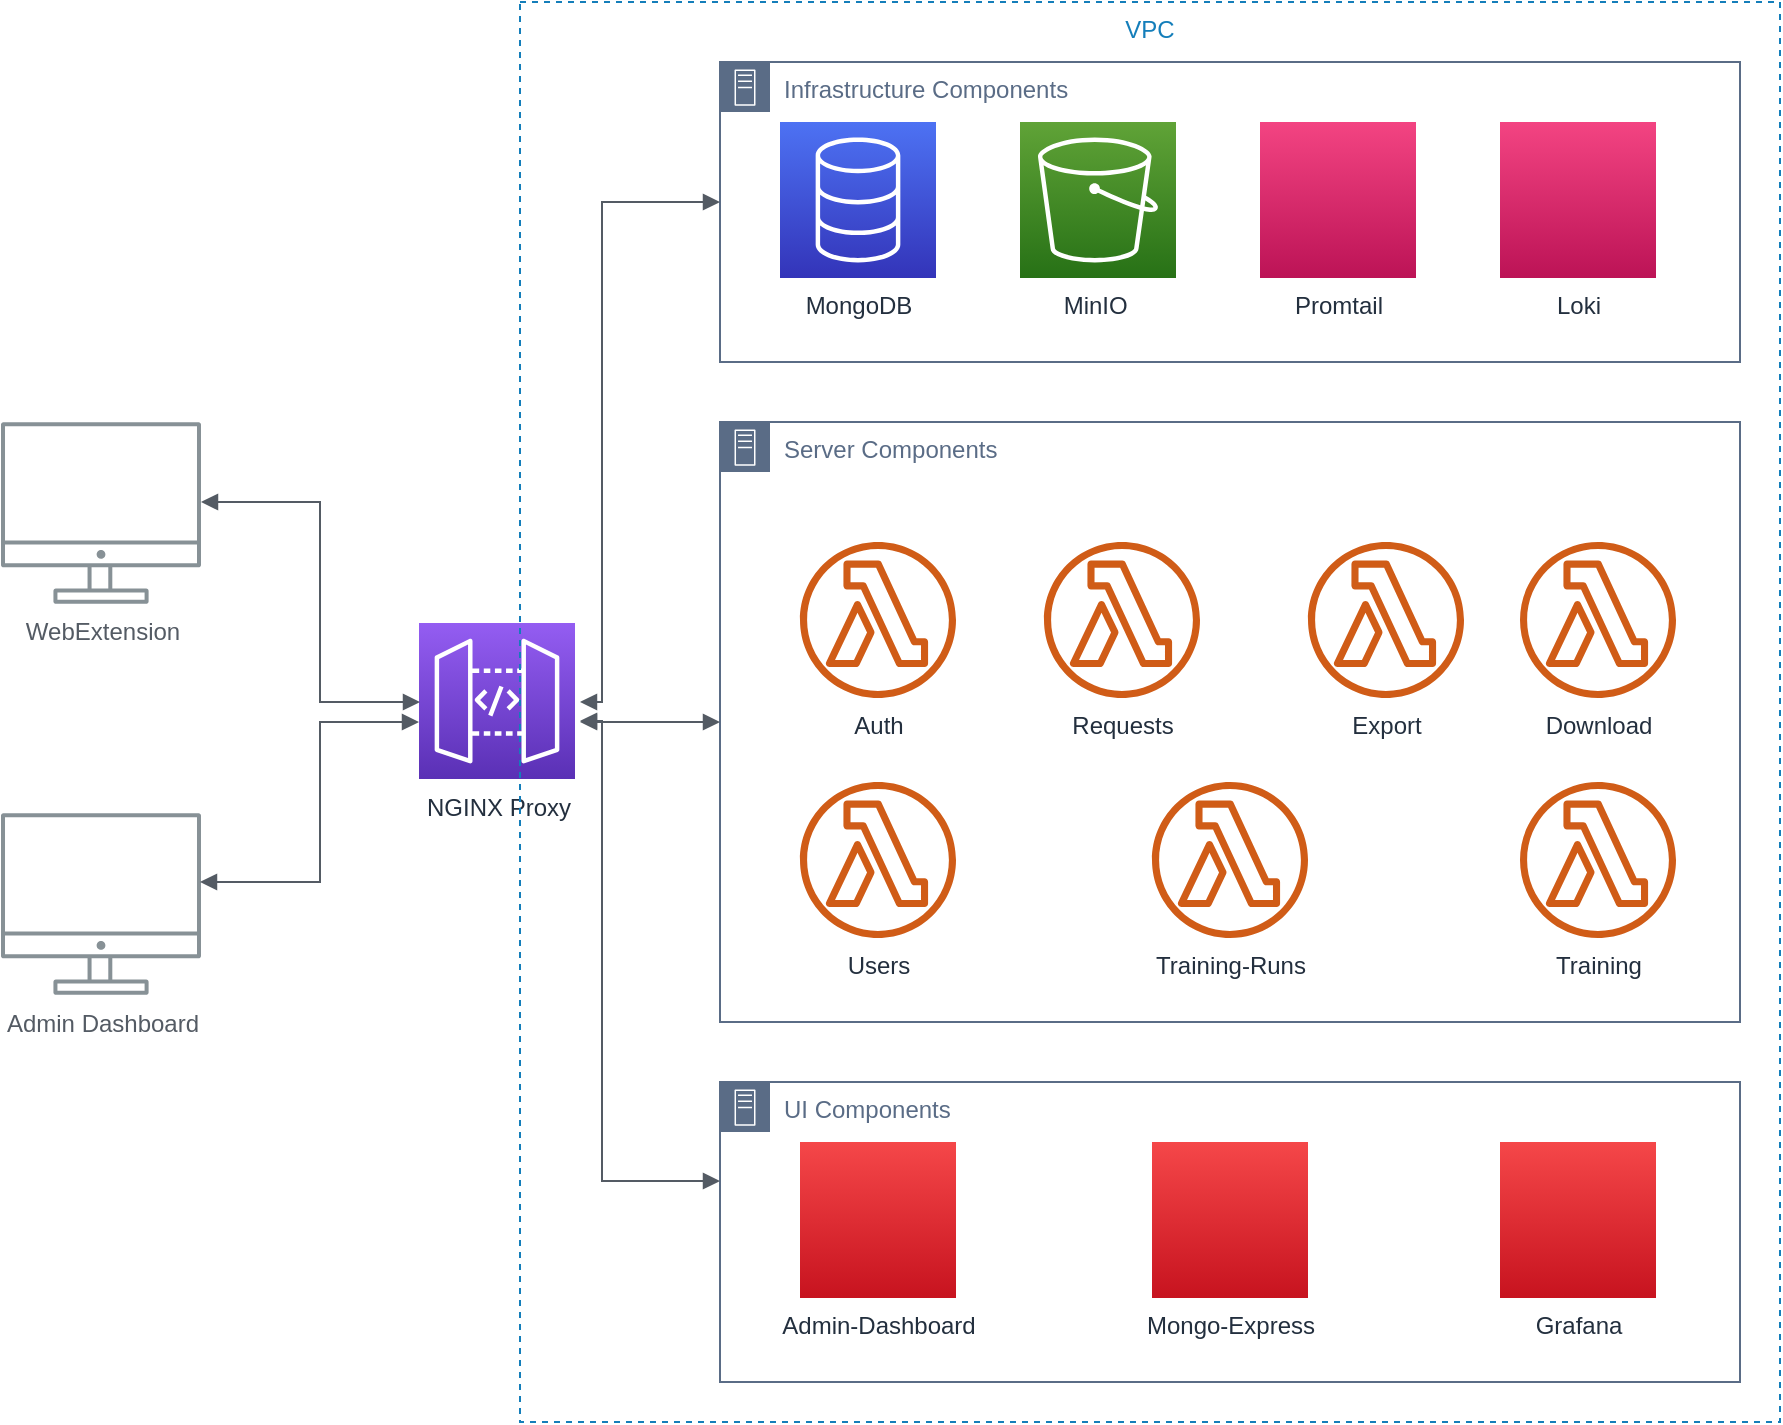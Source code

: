 <mxfile version="21.6.5" type="device">
  <diagram id="Ht1M8jgEwFfnCIfOTk4-" name="Page-1">
    <mxGraphModel dx="1800" dy="1038" grid="1" gridSize="10" guides="1" tooltips="1" connect="1" arrows="1" fold="1" page="1" pageScale="1" pageWidth="1169" pageHeight="827" math="0" shadow="0">
      <root>
        <mxCell id="0" />
        <mxCell id="1" parent="0" />
        <mxCell id="UEzPUAAOIrF-is8g5C7q-109" value="Admin Dashboard" style="outlineConnect=0;gradientColor=none;fontColor=#545B64;strokeColor=none;fillColor=#879196;dashed=0;verticalLabelPosition=bottom;verticalAlign=top;align=center;html=1;fontSize=12;fontStyle=0;aspect=fixed;shape=mxgraph.aws4.illustration_desktop;pointerEvents=1;labelBackgroundColor=#ffffff;" parent="1" vertex="1">
          <mxGeometry x="160.5" y="415.5" width="100" height="91" as="geometry" />
        </mxCell>
        <mxCell id="UEzPUAAOIrF-is8g5C7q-114" value="NGINX Proxy" style="outlineConnect=0;fontColor=#232F3E;gradientColor=#945DF2;gradientDirection=north;fillColor=#5A30B5;strokeColor=#ffffff;dashed=0;verticalLabelPosition=bottom;verticalAlign=top;align=center;html=1;fontSize=12;fontStyle=0;aspect=fixed;shape=mxgraph.aws4.resourceIcon;resIcon=mxgraph.aws4.api_gateway;labelBackgroundColor=#ffffff;" parent="1" vertex="1">
          <mxGeometry x="369.5" y="320.5" width="78" height="78" as="geometry" />
        </mxCell>
        <mxCell id="UEzPUAAOIrF-is8g5C7q-116" value="MinIO&amp;nbsp;" style="outlineConnect=0;fontColor=#232F3E;gradientColor=#60A337;gradientDirection=north;fillColor=#277116;strokeColor=#ffffff;dashed=0;verticalLabelPosition=bottom;verticalAlign=top;align=center;html=1;fontSize=12;fontStyle=0;aspect=fixed;shape=mxgraph.aws4.resourceIcon;resIcon=mxgraph.aws4.s3;labelBackgroundColor=#ffffff;" parent="1" vertex="1">
          <mxGeometry x="670.0" y="70" width="78" height="78" as="geometry" />
        </mxCell>
        <mxCell id="F-5jzw3enc7X4UnOHFdz-1" value="WebExtension" style="outlineConnect=0;gradientColor=none;fontColor=#545B64;strokeColor=none;fillColor=#879196;dashed=0;verticalLabelPosition=bottom;verticalAlign=top;align=center;html=1;fontSize=12;fontStyle=0;aspect=fixed;shape=mxgraph.aws4.illustration_desktop;pointerEvents=1;labelBackgroundColor=#ffffff;" vertex="1" parent="1">
          <mxGeometry x="160.5" y="220" width="100" height="91" as="geometry" />
        </mxCell>
        <mxCell id="F-5jzw3enc7X4UnOHFdz-10" value="" style="edgeStyle=orthogonalEdgeStyle;html=1;endArrow=block;elbow=vertical;startArrow=block;startFill=1;endFill=1;strokeColor=#545B64;rounded=0;" edge="1" parent="1" source="F-5jzw3enc7X4UnOHFdz-1">
          <mxGeometry width="100" relative="1" as="geometry">
            <mxPoint x="270" y="360" as="sourcePoint" />
            <mxPoint x="370" y="360" as="targetPoint" />
            <Array as="points">
              <mxPoint x="320" y="260" />
              <mxPoint x="320" y="360" />
            </Array>
          </mxGeometry>
        </mxCell>
        <mxCell id="F-5jzw3enc7X4UnOHFdz-11" value="" style="edgeStyle=orthogonalEdgeStyle;html=1;endArrow=block;elbow=vertical;startArrow=block;startFill=1;endFill=1;strokeColor=#545B64;rounded=0;" edge="1" parent="1">
          <mxGeometry width="100" relative="1" as="geometry">
            <mxPoint x="260" y="450" as="sourcePoint" />
            <mxPoint x="369.5" y="370" as="targetPoint" />
            <Array as="points">
              <mxPoint x="260" y="450" />
              <mxPoint x="320" y="450" />
              <mxPoint x="320" y="370" />
            </Array>
          </mxGeometry>
        </mxCell>
        <mxCell id="F-5jzw3enc7X4UnOHFdz-12" value="MongoDB" style="sketch=0;points=[[0,0,0],[0.25,0,0],[0.5,0,0],[0.75,0,0],[1,0,0],[0,1,0],[0.25,1,0],[0.5,1,0],[0.75,1,0],[1,1,0],[0,0.25,0],[0,0.5,0],[0,0.75,0],[1,0.25,0],[1,0.5,0],[1,0.75,0]];outlineConnect=0;fontColor=#232F3E;gradientColor=#4D72F3;gradientDirection=north;fillColor=#3334B9;strokeColor=#ffffff;dashed=0;verticalLabelPosition=bottom;verticalAlign=top;align=center;html=1;fontSize=12;fontStyle=0;aspect=fixed;shape=mxgraph.aws4.resourceIcon;resIcon=mxgraph.aws4.database;" vertex="1" parent="1">
          <mxGeometry x="550" y="70" width="78" height="78" as="geometry" />
        </mxCell>
        <mxCell id="F-5jzw3enc7X4UnOHFdz-14" value="Promtail&lt;br&gt;" style="sketch=0;outlineConnect=0;fontColor=#232F3E;gradientColor=#F34482;gradientDirection=north;fillColor=#BC1356;strokeColor=#ffffff;dashed=0;verticalLabelPosition=bottom;verticalAlign=top;align=center;html=1;fontSize=12;fontStyle=0;aspect=fixed;shape=mxgraph.aws4.resourceIcon;" vertex="1" parent="1">
          <mxGeometry x="790" y="70" width="78" height="78" as="geometry" />
        </mxCell>
        <mxCell id="F-5jzw3enc7X4UnOHFdz-13" value="" style="shape=image;verticalLabelPosition=bottom;labelBackgroundColor=default;verticalAlign=top;aspect=fixed;imageAspect=0;image=https://www.startpage.com/av/proxy-image?piurl=https%3A%2F%2Fartifacthub.io%2Fimage%2Fc3c27bcf-e74a-416f-85bb-111ccf93966e%403x&amp;sp=1692265902T765f3821c2381e01601fb2ebb46edef5d90c58963bb90bea159fbc94cfdb597e;" vertex="1" parent="1">
          <mxGeometry x="797" y="77" width="64" height="64" as="geometry" />
        </mxCell>
        <mxCell id="F-5jzw3enc7X4UnOHFdz-16" value="Loki" style="sketch=0;outlineConnect=0;fontColor=#232F3E;gradientColor=#F34482;gradientDirection=north;fillColor=#BC1356;strokeColor=#ffffff;dashed=0;verticalLabelPosition=bottom;verticalAlign=top;align=center;html=1;fontSize=12;fontStyle=0;aspect=fixed;shape=mxgraph.aws4.resourceIcon;" vertex="1" parent="1">
          <mxGeometry x="910" y="70" width="78" height="78" as="geometry" />
        </mxCell>
        <mxCell id="F-5jzw3enc7X4UnOHFdz-17" value="" style="shape=image;verticalLabelPosition=bottom;labelBackgroundColor=default;verticalAlign=top;aspect=fixed;imageAspect=0;image=https://www.startpage.com/av/proxy-image?piurl=https%3A%2F%2Fartifacthub.io%2Fimage%2Fc3c27bcf-e74a-416f-85bb-111ccf93966e%403x&amp;sp=1692265902T765f3821c2381e01601fb2ebb46edef5d90c58963bb90bea159fbc94cfdb597e;" vertex="1" parent="1">
          <mxGeometry x="917" y="77" width="64" height="64" as="geometry" />
        </mxCell>
        <mxCell id="F-5jzw3enc7X4UnOHFdz-21" value="Infrastructure Components" style="points=[[0,0],[0.25,0],[0.5,0],[0.75,0],[1,0],[1,0.25],[1,0.5],[1,0.75],[1,1],[0.75,1],[0.5,1],[0.25,1],[0,1],[0,0.75],[0,0.5],[0,0.25]];outlineConnect=0;gradientColor=none;html=1;whiteSpace=wrap;fontSize=12;fontStyle=0;container=1;pointerEvents=0;collapsible=0;recursiveResize=0;shape=mxgraph.aws4.group;grIcon=mxgraph.aws4.group_on_premise;strokeColor=#5A6C86;fillColor=none;verticalAlign=top;align=left;spacingLeft=30;fontColor=#5A6C86;dashed=0;" vertex="1" parent="1">
          <mxGeometry x="520" y="40" width="510" height="150" as="geometry" />
        </mxCell>
        <mxCell id="F-5jzw3enc7X4UnOHFdz-22" value="Server Components" style="points=[[0,0],[0.25,0],[0.5,0],[0.75,0],[1,0],[1,0.25],[1,0.5],[1,0.75],[1,1],[0.75,1],[0.5,1],[0.25,1],[0,1],[0,0.75],[0,0.5],[0,0.25]];outlineConnect=0;gradientColor=none;html=1;whiteSpace=wrap;fontSize=12;fontStyle=0;container=1;pointerEvents=0;collapsible=0;recursiveResize=0;shape=mxgraph.aws4.group;grIcon=mxgraph.aws4.group_on_premise;strokeColor=#5A6C86;fillColor=none;verticalAlign=top;align=left;spacingLeft=30;fontColor=#5A6C86;dashed=0;" vertex="1" parent="1">
          <mxGeometry x="520" y="220" width="510" height="300" as="geometry" />
        </mxCell>
        <mxCell id="UEzPUAAOIrF-is8g5C7q-115" value="Auth" style="outlineConnect=0;fontColor=#232F3E;gradientColor=none;fillColor=#D05C17;strokeColor=none;dashed=0;verticalLabelPosition=bottom;verticalAlign=top;align=center;html=1;fontSize=12;fontStyle=0;aspect=fixed;pointerEvents=1;shape=mxgraph.aws4.lambda_function;labelBackgroundColor=#ffffff;" parent="F-5jzw3enc7X4UnOHFdz-22" vertex="1">
          <mxGeometry x="40" y="60" width="78" height="78" as="geometry" />
        </mxCell>
        <mxCell id="F-5jzw3enc7X4UnOHFdz-24" value="Requests" style="outlineConnect=0;fontColor=#232F3E;gradientColor=none;fillColor=#D05C17;strokeColor=none;dashed=0;verticalLabelPosition=bottom;verticalAlign=top;align=center;html=1;fontSize=12;fontStyle=0;aspect=fixed;pointerEvents=1;shape=mxgraph.aws4.lambda_function;labelBackgroundColor=#ffffff;" vertex="1" parent="F-5jzw3enc7X4UnOHFdz-22">
          <mxGeometry x="162" y="60" width="78" height="78" as="geometry" />
        </mxCell>
        <mxCell id="F-5jzw3enc7X4UnOHFdz-25" value="Download" style="outlineConnect=0;fontColor=#232F3E;gradientColor=none;fillColor=#D05C17;strokeColor=none;dashed=0;verticalLabelPosition=bottom;verticalAlign=top;align=center;html=1;fontSize=12;fontStyle=0;aspect=fixed;pointerEvents=1;shape=mxgraph.aws4.lambda_function;labelBackgroundColor=#ffffff;" vertex="1" parent="F-5jzw3enc7X4UnOHFdz-22">
          <mxGeometry x="400" y="60" width="78" height="78" as="geometry" />
        </mxCell>
        <mxCell id="F-5jzw3enc7X4UnOHFdz-26" value="Users" style="outlineConnect=0;fontColor=#232F3E;gradientColor=none;fillColor=#D05C17;strokeColor=none;dashed=0;verticalLabelPosition=bottom;verticalAlign=top;align=center;html=1;fontSize=12;fontStyle=0;aspect=fixed;pointerEvents=1;shape=mxgraph.aws4.lambda_function;labelBackgroundColor=#ffffff;" vertex="1" parent="F-5jzw3enc7X4UnOHFdz-22">
          <mxGeometry x="40" y="180" width="78" height="78" as="geometry" />
        </mxCell>
        <mxCell id="F-5jzw3enc7X4UnOHFdz-27" value="Training-Runs" style="outlineConnect=0;fontColor=#232F3E;gradientColor=none;fillColor=#D05C17;strokeColor=none;dashed=0;verticalLabelPosition=bottom;verticalAlign=top;align=center;html=1;fontSize=12;fontStyle=0;aspect=fixed;pointerEvents=1;shape=mxgraph.aws4.lambda_function;labelBackgroundColor=#ffffff;" vertex="1" parent="F-5jzw3enc7X4UnOHFdz-22">
          <mxGeometry x="216" y="180" width="78" height="78" as="geometry" />
        </mxCell>
        <mxCell id="F-5jzw3enc7X4UnOHFdz-28" value="Training" style="outlineConnect=0;fontColor=#232F3E;gradientColor=none;fillColor=#D05C17;strokeColor=none;dashed=0;verticalLabelPosition=bottom;verticalAlign=top;align=center;html=1;fontSize=12;fontStyle=0;aspect=fixed;pointerEvents=1;shape=mxgraph.aws4.lambda_function;labelBackgroundColor=#ffffff;" vertex="1" parent="F-5jzw3enc7X4UnOHFdz-22">
          <mxGeometry x="400" y="180" width="78" height="78" as="geometry" />
        </mxCell>
        <mxCell id="F-5jzw3enc7X4UnOHFdz-29" value="" style="shape=image;verticalLabelPosition=bottom;labelBackgroundColor=default;verticalAlign=top;aspect=fixed;imageAspect=0;image=https://www.startpage.com/av/proxy-image?piurl=https%3A%2F%2Fgo.dev%2Fblog%2Fgo-brand%2FGo-Logo%2FPNG%2FGo-Logo_Blue.png&amp;sp=1692266434Tdac10f4cb42f6c7921625bbab59954994de465e03f255cdc78ade0f71f9cc510;" vertex="1" parent="F-5jzw3enc7X4UnOHFdz-22">
          <mxGeometry x="65" y="40" width="69.25" height="61.22" as="geometry" />
        </mxCell>
        <mxCell id="F-5jzw3enc7X4UnOHFdz-30" value="" style="shape=image;verticalLabelPosition=bottom;labelBackgroundColor=default;verticalAlign=top;aspect=fixed;imageAspect=0;image=https://www.startpage.com/av/proxy-image?piurl=https%3A%2F%2Fgo.dev%2Fblog%2Fgo-brand%2FGo-Logo%2FPNG%2FGo-Logo_Blue.png&amp;sp=1692266434Tdac10f4cb42f6c7921625bbab59954994de465e03f255cdc78ade0f71f9cc510;" vertex="1" parent="F-5jzw3enc7X4UnOHFdz-22">
          <mxGeometry x="190" y="40" width="69.25" height="61.22" as="geometry" />
        </mxCell>
        <mxCell id="F-5jzw3enc7X4UnOHFdz-31" value="" style="shape=image;verticalLabelPosition=bottom;labelBackgroundColor=default;verticalAlign=top;aspect=fixed;imageAspect=0;image=https://www.startpage.com/av/proxy-image?piurl=https%3A%2F%2Fgo.dev%2Fblog%2Fgo-brand%2FGo-Logo%2FPNG%2FGo-Logo_Blue.png&amp;sp=1692266434Tdac10f4cb42f6c7921625bbab59954994de465e03f255cdc78ade0f71f9cc510;" vertex="1" parent="F-5jzw3enc7X4UnOHFdz-22">
          <mxGeometry x="420" y="40" width="69.25" height="61.22" as="geometry" />
        </mxCell>
        <mxCell id="F-5jzw3enc7X4UnOHFdz-32" value="" style="shape=image;verticalLabelPosition=bottom;labelBackgroundColor=default;verticalAlign=top;aspect=fixed;imageAspect=0;image=https://www.startpage.com/av/proxy-image?piurl=https%3A%2F%2Fgo.dev%2Fblog%2Fgo-brand%2FGo-Logo%2FPNG%2FGo-Logo_Blue.png&amp;sp=1692266434Tdac10f4cb42f6c7921625bbab59954994de465e03f255cdc78ade0f71f9cc510;" vertex="1" parent="F-5jzw3enc7X4UnOHFdz-22">
          <mxGeometry x="65" y="160" width="69.25" height="61.22" as="geometry" />
        </mxCell>
        <mxCell id="F-5jzw3enc7X4UnOHFdz-33" value="" style="shape=image;verticalLabelPosition=bottom;labelBackgroundColor=default;verticalAlign=top;aspect=fixed;imageAspect=0;image=https://www.startpage.com/av/proxy-image?piurl=https%3A%2F%2Fgo.dev%2Fblog%2Fgo-brand%2FGo-Logo%2FPNG%2FGo-Logo_Blue.png&amp;sp=1692266434Tdac10f4cb42f6c7921625bbab59954994de465e03f255cdc78ade0f71f9cc510;" vertex="1" parent="F-5jzw3enc7X4UnOHFdz-22">
          <mxGeometry x="240" y="160" width="69.25" height="61.22" as="geometry" />
        </mxCell>
        <mxCell id="F-5jzw3enc7X4UnOHFdz-35" value="" style="shape=image;verticalLabelPosition=bottom;labelBackgroundColor=default;verticalAlign=top;aspect=fixed;imageAspect=0;image=https://www.startpage.com/av/proxy-image?piurl=https%3A%2F%2Fupload.wikimedia.org%2Fwikipedia%2Fcommons%2Fthumb%2Fc%2Fc3%2FPython-logo-notext.svg%2F1869px-Python-logo-notext.svg.png&amp;sp=1692266494Te2709685a33526bb44b139a0fa1491b71ba7f64805aa3e8d4277732dee1d4b7f;" vertex="1" parent="F-5jzw3enc7X4UnOHFdz-22">
          <mxGeometry x="450" y="173" width="37.38" height="40.96" as="geometry" />
        </mxCell>
        <mxCell id="F-5jzw3enc7X4UnOHFdz-38" value="Export" style="outlineConnect=0;fontColor=#232F3E;gradientColor=none;fillColor=#D05C17;strokeColor=none;dashed=0;verticalLabelPosition=bottom;verticalAlign=top;align=center;html=1;fontSize=12;fontStyle=0;aspect=fixed;pointerEvents=1;shape=mxgraph.aws4.lambda_function;labelBackgroundColor=#ffffff;" vertex="1" parent="F-5jzw3enc7X4UnOHFdz-22">
          <mxGeometry x="294" y="60" width="78" height="78" as="geometry" />
        </mxCell>
        <mxCell id="F-5jzw3enc7X4UnOHFdz-39" value="" style="shape=image;verticalLabelPosition=bottom;labelBackgroundColor=default;verticalAlign=top;aspect=fixed;imageAspect=0;image=https://www.startpage.com/av/proxy-image?piurl=https%3A%2F%2Fgo.dev%2Fblog%2Fgo-brand%2FGo-Logo%2FPNG%2FGo-Logo_Blue.png&amp;sp=1692266434Tdac10f4cb42f6c7921625bbab59954994de465e03f255cdc78ade0f71f9cc510;" vertex="1" parent="F-5jzw3enc7X4UnOHFdz-22">
          <mxGeometry x="320" y="40" width="69.25" height="61.22" as="geometry" />
        </mxCell>
        <mxCell id="F-5jzw3enc7X4UnOHFdz-53" value="UI Components" style="points=[[0,0],[0.25,0],[0.5,0],[0.75,0],[1,0],[1,0.25],[1,0.5],[1,0.75],[1,1],[0.75,1],[0.5,1],[0.25,1],[0,1],[0,0.75],[0,0.5],[0,0.25]];outlineConnect=0;gradientColor=none;html=1;whiteSpace=wrap;fontSize=12;fontStyle=0;container=1;pointerEvents=0;collapsible=0;recursiveResize=0;shape=mxgraph.aws4.group;grIcon=mxgraph.aws4.group_on_premise;strokeColor=#5A6C86;fillColor=none;verticalAlign=top;align=left;spacingLeft=30;fontColor=#5A6C86;dashed=0;" vertex="1" parent="1">
          <mxGeometry x="520" y="550" width="510" height="150" as="geometry" />
        </mxCell>
        <mxCell id="F-5jzw3enc7X4UnOHFdz-56" value="Grafana" style="sketch=0;points=[[0,0,0],[0.25,0,0],[0.5,0,0],[0.75,0,0],[1,0,0],[0,1,0],[0.25,1,0],[0.5,1,0],[0.75,1,0],[1,1,0],[0,0.25,0],[0,0.5,0],[0,0.75,0],[1,0.25,0],[1,0.5,0],[1,0.75,0]];outlineConnect=0;fontColor=#232F3E;gradientColor=#F54749;gradientDirection=north;fillColor=#C7131F;strokeColor=#ffffff;dashed=0;verticalLabelPosition=bottom;verticalAlign=top;align=center;html=1;fontSize=12;fontStyle=0;aspect=fixed;shape=mxgraph.aws4.resourceIcon;" vertex="1" parent="F-5jzw3enc7X4UnOHFdz-53">
          <mxGeometry x="390" y="30" width="78" height="78" as="geometry" />
        </mxCell>
        <mxCell id="F-5jzw3enc7X4UnOHFdz-57" value="" style="shape=image;verticalLabelPosition=bottom;labelBackgroundColor=default;verticalAlign=top;aspect=fixed;imageAspect=0;image=https://www.startpage.com/av/proxy-image?piurl=https%3A%2F%2Fcdn.icon-icons.com%2Ficons2%2F2699%2FPNG%2F512%2Fgrafana_logo_icon_171048.png&amp;sp=1692266653T151c5df49de6c817b8060ca124269814ed9bd34d192303abe841d58c856b04c0;" vertex="1" parent="F-5jzw3enc7X4UnOHFdz-53">
          <mxGeometry x="400.25" y="40.25" width="57.5" height="57.5" as="geometry" />
        </mxCell>
        <mxCell id="F-5jzw3enc7X4UnOHFdz-58" value="Mongo-Express" style="sketch=0;points=[[0,0,0],[0.25,0,0],[0.5,0,0],[0.75,0,0],[1,0,0],[0,1,0],[0.25,1,0],[0.5,1,0],[0.75,1,0],[1,1,0],[0,0.25,0],[0,0.5,0],[0,0.75,0],[1,0.25,0],[1,0.5,0],[1,0.75,0]];outlineConnect=0;fontColor=#232F3E;gradientColor=#F54749;gradientDirection=north;fillColor=#C7131F;strokeColor=#ffffff;dashed=0;verticalLabelPosition=bottom;verticalAlign=top;align=center;html=1;fontSize=12;fontStyle=0;aspect=fixed;shape=mxgraph.aws4.resourceIcon;" vertex="1" parent="F-5jzw3enc7X4UnOHFdz-53">
          <mxGeometry x="216" y="30" width="78" height="78" as="geometry" />
        </mxCell>
        <mxCell id="F-5jzw3enc7X4UnOHFdz-60" value="" style="shape=image;verticalLabelPosition=bottom;labelBackgroundColor=default;verticalAlign=top;aspect=fixed;imageAspect=0;image=https://www.startpage.com/av/proxy-image?piurl=https%3A%2F%2Fprogramadev.com.br%2Fstatic%2F360b3ef7da0d7f14b487bd1dcaba8d90%2Fcapa-node-express-mongo.png&amp;sp=1692266789T66560f37ccd73732ed4977362398b6f824bfa6a71a5147aba72fc7af3e41eccb;" vertex="1" parent="F-5jzw3enc7X4UnOHFdz-53">
          <mxGeometry x="223.89" y="51.5" width="62.22" height="35" as="geometry" />
        </mxCell>
        <mxCell id="F-5jzw3enc7X4UnOHFdz-61" value="Admin-Dashboard" style="sketch=0;points=[[0,0,0],[0.25,0,0],[0.5,0,0],[0.75,0,0],[1,0,0],[0,1,0],[0.25,1,0],[0.5,1,0],[0.75,1,0],[1,1,0],[0,0.25,0],[0,0.5,0],[0,0.75,0],[1,0.25,0],[1,0.5,0],[1,0.75,0]];outlineConnect=0;fontColor=#232F3E;gradientColor=#F54749;gradientDirection=north;fillColor=#C7131F;strokeColor=#ffffff;dashed=0;verticalLabelPosition=bottom;verticalAlign=top;align=center;html=1;fontSize=12;fontStyle=0;aspect=fixed;shape=mxgraph.aws4.resourceIcon;" vertex="1" parent="F-5jzw3enc7X4UnOHFdz-53">
          <mxGeometry x="40" y="30" width="78" height="78" as="geometry" />
        </mxCell>
        <mxCell id="F-5jzw3enc7X4UnOHFdz-63" value="" style="shape=image;verticalLabelPosition=bottom;labelBackgroundColor=default;verticalAlign=top;aspect=fixed;imageAspect=0;image=https://www.startpage.com/av/proxy-image?piurl=https%3A%2F%2Fnuxt.com%2Fassets%2Fdesign-kit%2Flogo%2Ficon-green.svg&amp;sp=1692266857T958391db204d538977ef5400dea7be1d01cb8600e3eba4a755e511483331eff9;" vertex="1" parent="F-5jzw3enc7X4UnOHFdz-53">
          <mxGeometry x="54" y="44" width="50" height="50" as="geometry" />
        </mxCell>
        <mxCell id="F-5jzw3enc7X4UnOHFdz-64" value="VPC" style="fillColor=none;strokeColor=#147EBA;dashed=1;verticalAlign=top;fontStyle=0;fontColor=#147EBA;whiteSpace=wrap;html=1;" vertex="1" parent="1">
          <mxGeometry x="420" y="10" width="630" height="710" as="geometry" />
        </mxCell>
        <mxCell id="F-5jzw3enc7X4UnOHFdz-67" value="" style="edgeStyle=orthogonalEdgeStyle;html=1;endArrow=block;elbow=vertical;startArrow=block;startFill=1;endFill=1;strokeColor=#545B64;rounded=0;" edge="1" parent="1">
          <mxGeometry width="100" relative="1" as="geometry">
            <mxPoint x="450" y="360" as="sourcePoint" />
            <mxPoint x="520" y="110" as="targetPoint" />
            <Array as="points">
              <mxPoint x="461" y="360" />
              <mxPoint x="461" y="110" />
            </Array>
          </mxGeometry>
        </mxCell>
        <mxCell id="F-5jzw3enc7X4UnOHFdz-68" value="" style="edgeStyle=orthogonalEdgeStyle;html=1;endArrow=block;elbow=vertical;startArrow=block;startFill=1;endFill=1;strokeColor=#545B64;rounded=0;" edge="1" parent="1">
          <mxGeometry width="100" relative="1" as="geometry">
            <mxPoint x="450" y="369.5" as="sourcePoint" />
            <mxPoint x="520" y="600" as="targetPoint" />
            <Array as="points">
              <mxPoint x="461" y="369.5" />
              <mxPoint x="461" y="599.5" />
              <mxPoint x="520" y="599.5" />
            </Array>
          </mxGeometry>
        </mxCell>
        <mxCell id="F-5jzw3enc7X4UnOHFdz-69" value="" style="edgeStyle=orthogonalEdgeStyle;html=1;endArrow=block;elbow=vertical;startArrow=block;startFill=1;endFill=1;strokeColor=#545B64;rounded=0;" edge="1" parent="1">
          <mxGeometry width="100" relative="1" as="geometry">
            <mxPoint x="450" y="370" as="sourcePoint" />
            <mxPoint x="520" y="370" as="targetPoint" />
          </mxGeometry>
        </mxCell>
      </root>
    </mxGraphModel>
  </diagram>
</mxfile>
